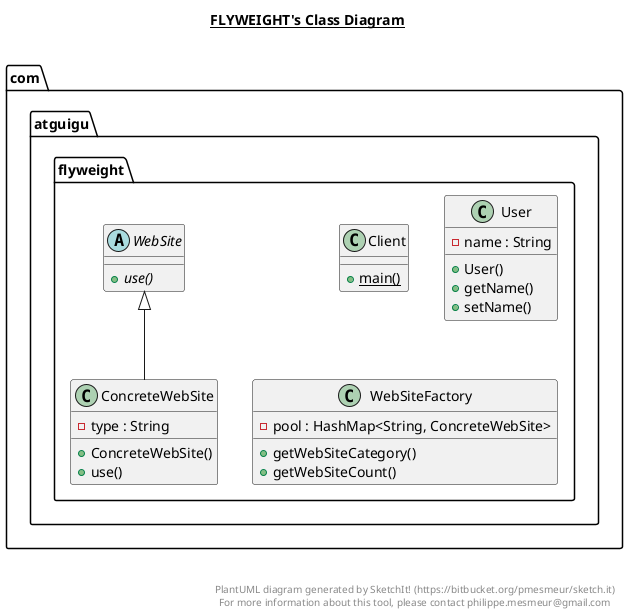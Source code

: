 @startuml

title __FLYWEIGHT's Class Diagram__\n

  namespace com.atguigu.flyweight {
    class com.atguigu.flyweight.Client {
        {static} + main()
    }
  }
  

  namespace com.atguigu.flyweight {
    class com.atguigu.flyweight.ConcreteWebSite {
        - type : String
        + ConcreteWebSite()
        + use()
    }
  }
  

  namespace com.atguigu.flyweight {
    class com.atguigu.flyweight.User {
        - name : String
        + User()
        + getName()
        + setName()
    }
  }
  

  namespace com.atguigu.flyweight {
    abstract class com.atguigu.flyweight.WebSite {
        {abstract} + use()
    }
  }
  

  namespace com.atguigu.flyweight {
    class com.atguigu.flyweight.WebSiteFactory {
        - pool : HashMap<String, ConcreteWebSite>
        + getWebSiteCategory()
        + getWebSiteCount()
    }
  }
  

  com.atguigu.flyweight.ConcreteWebSite -up-|> com.atguigu.flyweight.WebSite


right footer


PlantUML diagram generated by SketchIt! (https://bitbucket.org/pmesmeur/sketch.it)
For more information about this tool, please contact philippe.mesmeur@gmail.com
endfooter

@enduml
